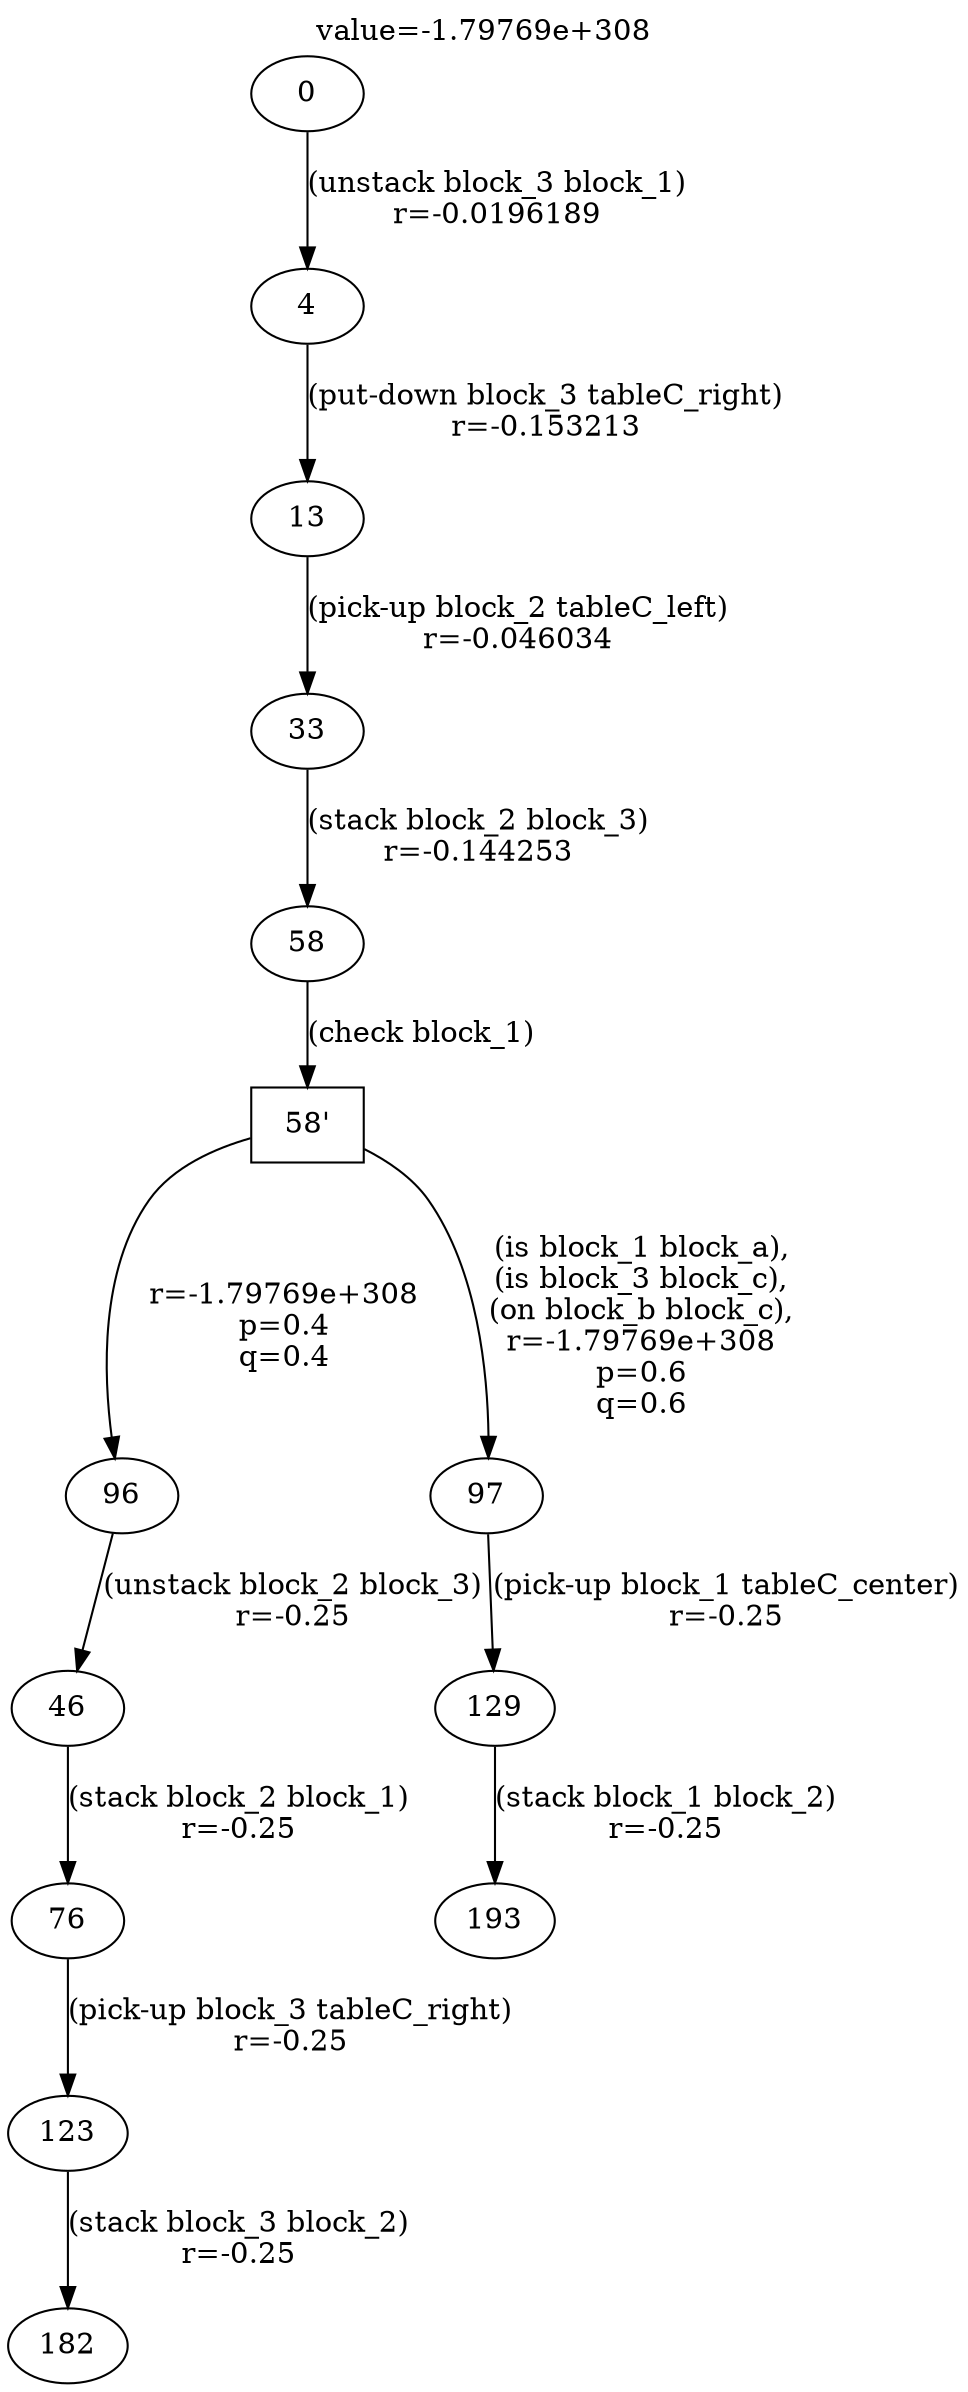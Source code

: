 digraph g{
label="value=-1.79769e+308"
labelloc=top
0->4 [ label="(unstack block_3 block_1)
r=-0.0196189" ];
4->13 [ label="(put-down block_3 tableC_right)
r=-0.153213" ];
13->33 [ label="(pick-up block_2 tableC_left)
r=-0.046034" ];
33->58 [ label="(stack block_2 block_3)
r=-0.144253" ];
"58'" [ shape=box ] ;
58->"58'" [ label="(check block_1)" ];
"58'"->96 [ label="
r=-1.79769e+308
p=0.4
q=0.4" ];
96->46 [ label="(unstack block_2 block_3)
r=-0.25" ];
46->76 [ label="(stack block_2 block_1)
r=-0.25" ];
76->123 [ label="(pick-up block_3 tableC_right)
r=-0.25" ];
123->182 [ label="(stack block_3 block_2)
r=-0.25" ];
"58'"->97 [ label="
(is block_1 block_a),
(is block_3 block_c),
(on block_b block_c),
r=-1.79769e+308
p=0.6
q=0.6" ];
97->129 [ label="(pick-up block_1 tableC_center)
r=-0.25" ];
129->193 [ label="(stack block_1 block_2)
r=-0.25" ];
}
